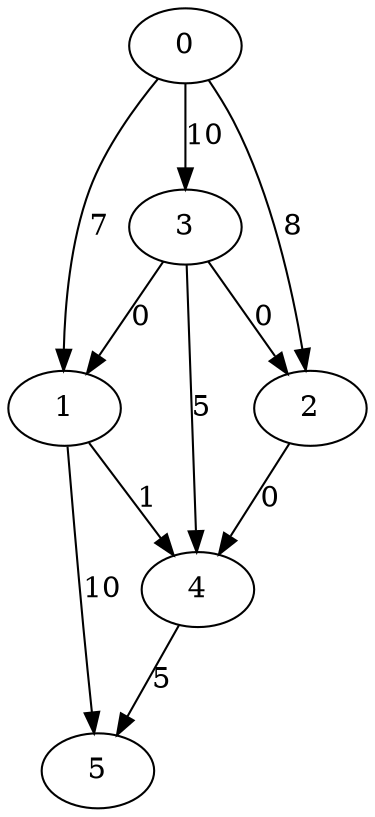  digraph graphe {

2 -> 4 [label = 0]
4 -> 5 [label = 5]
1 -> 4 [label = 1]
1 -> 5 [label = 10]
3 -> 4 [label = 5]
3 -> 1 [label = 0]
3 -> 2 [label = 0]
0 -> 2 [label = 8]
0 -> 1 [label = 7]
0 -> 3 [label = 10]

}
